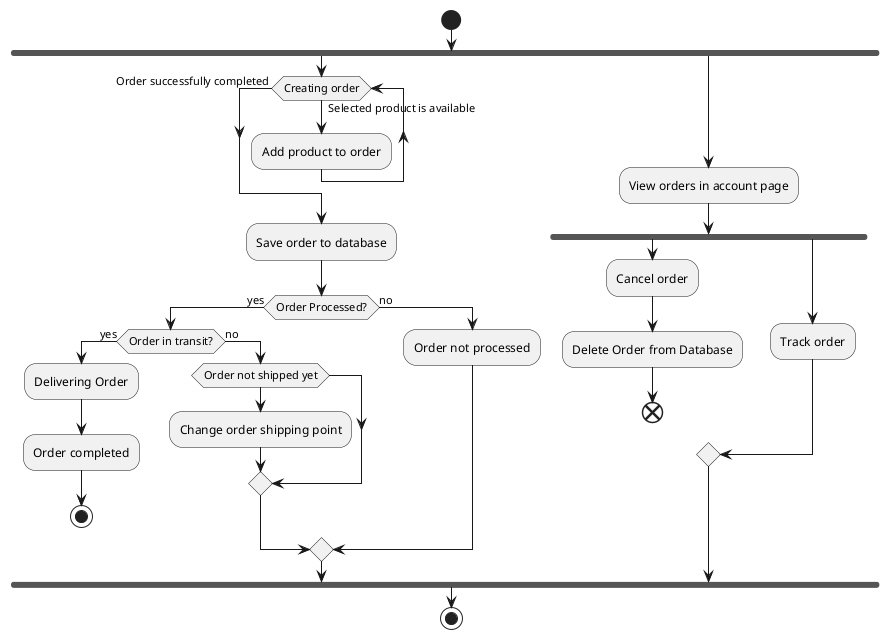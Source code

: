 @startuml
start
fork
    while (Creating order) is ( Selected product is available)
        :Add product to order;
    endwhile (Order successfully completed )
    :Save order to database;

      if (Order Processed?) then (yes)


        if (Order in transit?) then (yes)

          :Delivering Order;
          :Order completed;
          stop
        else (no)
           if (Order not shipped yet) then
                :Change order shipping point;
           endif

        endif
      else (no)
        :Order not processed;

      endif


fork again

    :View orders in account page;
    fork
        :Cancel order;
        :Delete Order from Database;
        end;
    fork again
        :Track order;
    end merge;
end fork;




stop
@enduml
